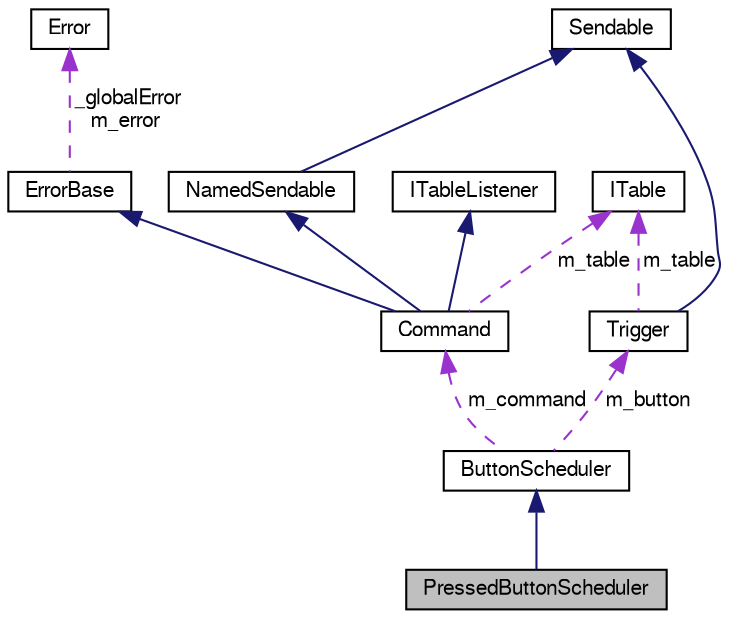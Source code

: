 digraph "PressedButtonScheduler"
{
  bgcolor="transparent";
  edge [fontname="FreeSans",fontsize="10",labelfontname="FreeSans",labelfontsize="10"];
  node [fontname="FreeSans",fontsize="10",shape=record];
  Node1 [label="PressedButtonScheduler",height=0.2,width=0.4,color="black", fillcolor="grey75", style="filled" fontcolor="black"];
  Node2 -> Node1 [dir="back",color="midnightblue",fontsize="10",style="solid",fontname="FreeSans"];
  Node2 [label="ButtonScheduler",height=0.2,width=0.4,color="black",URL="$class_button_scheduler.html"];
  Node3 -> Node2 [dir="back",color="darkorchid3",fontsize="10",style="dashed",label=" m_command" ,fontname="FreeSans"];
  Node3 [label="Command",height=0.2,width=0.4,color="black",URL="$class_command.html"];
  Node4 -> Node3 [dir="back",color="midnightblue",fontsize="10",style="solid",fontname="FreeSans"];
  Node4 [label="ErrorBase",height=0.2,width=0.4,color="black",URL="$class_error_base.html"];
  Node5 -> Node4 [dir="back",color="darkorchid3",fontsize="10",style="dashed",label=" _globalError\nm_error" ,fontname="FreeSans"];
  Node5 [label="Error",height=0.2,width=0.4,color="black",URL="$class_error.html"];
  Node6 -> Node3 [dir="back",color="midnightblue",fontsize="10",style="solid",fontname="FreeSans"];
  Node6 [label="NamedSendable",height=0.2,width=0.4,color="black",URL="$class_named_sendable.html"];
  Node7 -> Node6 [dir="back",color="midnightblue",fontsize="10",style="solid",fontname="FreeSans"];
  Node7 [label="Sendable",height=0.2,width=0.4,color="black",URL="$class_sendable.html"];
  Node8 -> Node3 [dir="back",color="midnightblue",fontsize="10",style="solid",fontname="FreeSans"];
  Node8 [label="ITableListener",height=0.2,width=0.4,color="black",URL="$class_i_table_listener.html"];
  Node9 -> Node3 [dir="back",color="darkorchid3",fontsize="10",style="dashed",label=" m_table" ,fontname="FreeSans"];
  Node9 [label="ITable",height=0.2,width=0.4,color="black",URL="$class_i_table.html"];
  Node10 -> Node2 [dir="back",color="darkorchid3",fontsize="10",style="dashed",label=" m_button" ,fontname="FreeSans"];
  Node10 [label="Trigger",height=0.2,width=0.4,color="black",URL="$class_trigger.html"];
  Node7 -> Node10 [dir="back",color="midnightblue",fontsize="10",style="solid",fontname="FreeSans"];
  Node9 -> Node10 [dir="back",color="darkorchid3",fontsize="10",style="dashed",label=" m_table" ,fontname="FreeSans"];
}
